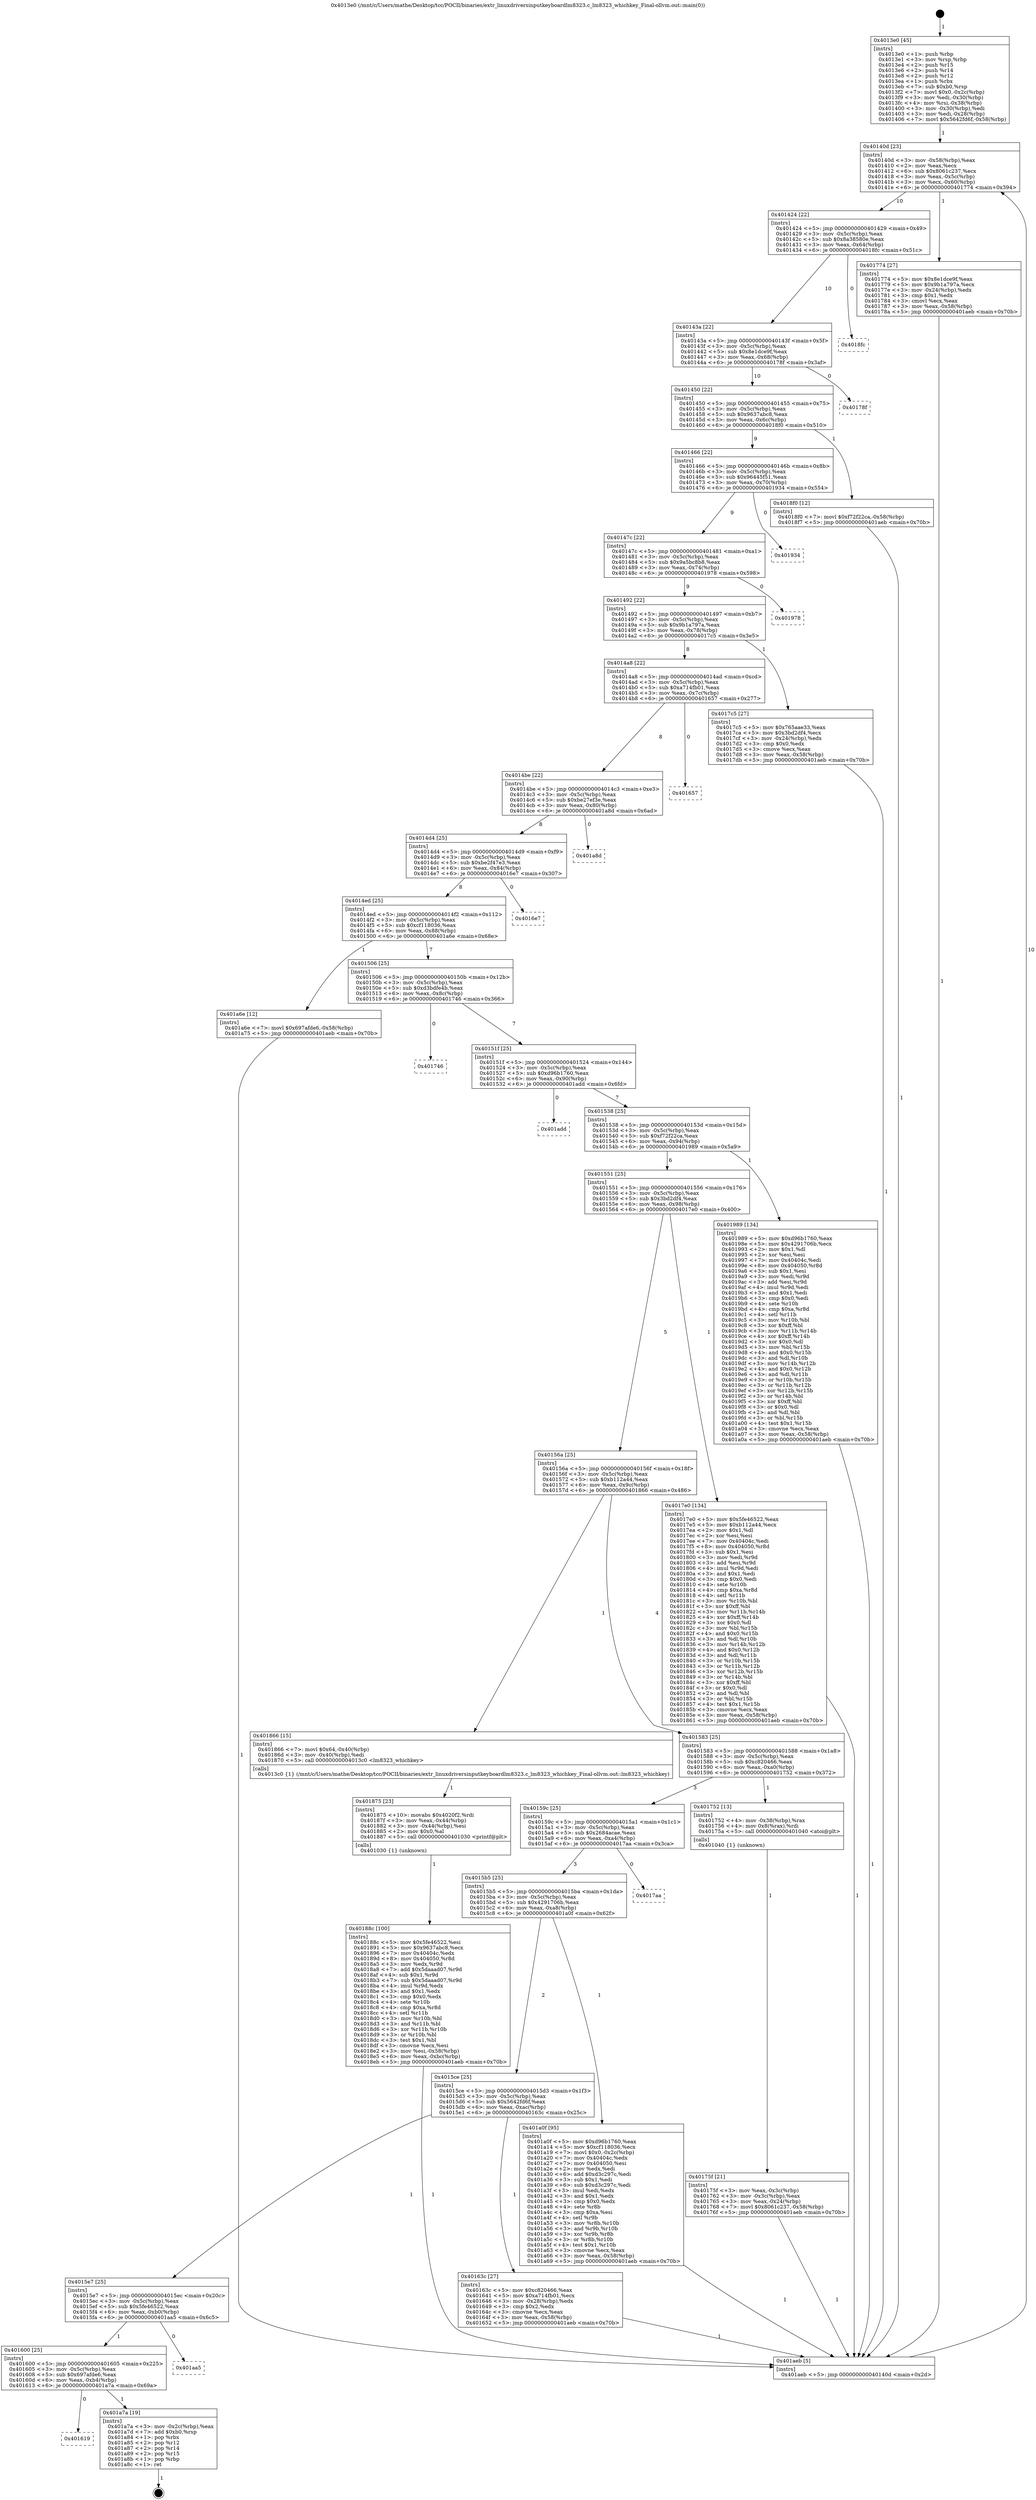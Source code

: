 digraph "0x4013e0" {
  label = "0x4013e0 (/mnt/c/Users/mathe/Desktop/tcc/POCII/binaries/extr_linuxdriversinputkeyboardlm8323.c_lm8323_whichkey_Final-ollvm.out::main(0))"
  labelloc = "t"
  node[shape=record]

  Entry [label="",width=0.3,height=0.3,shape=circle,fillcolor=black,style=filled]
  "0x40140d" [label="{
     0x40140d [23]\l
     | [instrs]\l
     &nbsp;&nbsp;0x40140d \<+3\>: mov -0x58(%rbp),%eax\l
     &nbsp;&nbsp;0x401410 \<+2\>: mov %eax,%ecx\l
     &nbsp;&nbsp;0x401412 \<+6\>: sub $0x8061c237,%ecx\l
     &nbsp;&nbsp;0x401418 \<+3\>: mov %eax,-0x5c(%rbp)\l
     &nbsp;&nbsp;0x40141b \<+3\>: mov %ecx,-0x60(%rbp)\l
     &nbsp;&nbsp;0x40141e \<+6\>: je 0000000000401774 \<main+0x394\>\l
  }"]
  "0x401774" [label="{
     0x401774 [27]\l
     | [instrs]\l
     &nbsp;&nbsp;0x401774 \<+5\>: mov $0x8e1dce9f,%eax\l
     &nbsp;&nbsp;0x401779 \<+5\>: mov $0x9b1a797a,%ecx\l
     &nbsp;&nbsp;0x40177e \<+3\>: mov -0x24(%rbp),%edx\l
     &nbsp;&nbsp;0x401781 \<+3\>: cmp $0x1,%edx\l
     &nbsp;&nbsp;0x401784 \<+3\>: cmovl %ecx,%eax\l
     &nbsp;&nbsp;0x401787 \<+3\>: mov %eax,-0x58(%rbp)\l
     &nbsp;&nbsp;0x40178a \<+5\>: jmp 0000000000401aeb \<main+0x70b\>\l
  }"]
  "0x401424" [label="{
     0x401424 [22]\l
     | [instrs]\l
     &nbsp;&nbsp;0x401424 \<+5\>: jmp 0000000000401429 \<main+0x49\>\l
     &nbsp;&nbsp;0x401429 \<+3\>: mov -0x5c(%rbp),%eax\l
     &nbsp;&nbsp;0x40142c \<+5\>: sub $0x8a38580e,%eax\l
     &nbsp;&nbsp;0x401431 \<+3\>: mov %eax,-0x64(%rbp)\l
     &nbsp;&nbsp;0x401434 \<+6\>: je 00000000004018fc \<main+0x51c\>\l
  }"]
  Exit [label="",width=0.3,height=0.3,shape=circle,fillcolor=black,style=filled,peripheries=2]
  "0x4018fc" [label="{
     0x4018fc\l
  }", style=dashed]
  "0x40143a" [label="{
     0x40143a [22]\l
     | [instrs]\l
     &nbsp;&nbsp;0x40143a \<+5\>: jmp 000000000040143f \<main+0x5f\>\l
     &nbsp;&nbsp;0x40143f \<+3\>: mov -0x5c(%rbp),%eax\l
     &nbsp;&nbsp;0x401442 \<+5\>: sub $0x8e1dce9f,%eax\l
     &nbsp;&nbsp;0x401447 \<+3\>: mov %eax,-0x68(%rbp)\l
     &nbsp;&nbsp;0x40144a \<+6\>: je 000000000040178f \<main+0x3af\>\l
  }"]
  "0x401619" [label="{
     0x401619\l
  }", style=dashed]
  "0x40178f" [label="{
     0x40178f\l
  }", style=dashed]
  "0x401450" [label="{
     0x401450 [22]\l
     | [instrs]\l
     &nbsp;&nbsp;0x401450 \<+5\>: jmp 0000000000401455 \<main+0x75\>\l
     &nbsp;&nbsp;0x401455 \<+3\>: mov -0x5c(%rbp),%eax\l
     &nbsp;&nbsp;0x401458 \<+5\>: sub $0x9637abc8,%eax\l
     &nbsp;&nbsp;0x40145d \<+3\>: mov %eax,-0x6c(%rbp)\l
     &nbsp;&nbsp;0x401460 \<+6\>: je 00000000004018f0 \<main+0x510\>\l
  }"]
  "0x401a7a" [label="{
     0x401a7a [19]\l
     | [instrs]\l
     &nbsp;&nbsp;0x401a7a \<+3\>: mov -0x2c(%rbp),%eax\l
     &nbsp;&nbsp;0x401a7d \<+7\>: add $0xb0,%rsp\l
     &nbsp;&nbsp;0x401a84 \<+1\>: pop %rbx\l
     &nbsp;&nbsp;0x401a85 \<+2\>: pop %r12\l
     &nbsp;&nbsp;0x401a87 \<+2\>: pop %r14\l
     &nbsp;&nbsp;0x401a89 \<+2\>: pop %r15\l
     &nbsp;&nbsp;0x401a8b \<+1\>: pop %rbp\l
     &nbsp;&nbsp;0x401a8c \<+1\>: ret\l
  }"]
  "0x4018f0" [label="{
     0x4018f0 [12]\l
     | [instrs]\l
     &nbsp;&nbsp;0x4018f0 \<+7\>: movl $0xf72f22ca,-0x58(%rbp)\l
     &nbsp;&nbsp;0x4018f7 \<+5\>: jmp 0000000000401aeb \<main+0x70b\>\l
  }"]
  "0x401466" [label="{
     0x401466 [22]\l
     | [instrs]\l
     &nbsp;&nbsp;0x401466 \<+5\>: jmp 000000000040146b \<main+0x8b\>\l
     &nbsp;&nbsp;0x40146b \<+3\>: mov -0x5c(%rbp),%eax\l
     &nbsp;&nbsp;0x40146e \<+5\>: sub $0x96445f51,%eax\l
     &nbsp;&nbsp;0x401473 \<+3\>: mov %eax,-0x70(%rbp)\l
     &nbsp;&nbsp;0x401476 \<+6\>: je 0000000000401934 \<main+0x554\>\l
  }"]
  "0x401600" [label="{
     0x401600 [25]\l
     | [instrs]\l
     &nbsp;&nbsp;0x401600 \<+5\>: jmp 0000000000401605 \<main+0x225\>\l
     &nbsp;&nbsp;0x401605 \<+3\>: mov -0x5c(%rbp),%eax\l
     &nbsp;&nbsp;0x401608 \<+5\>: sub $0x697afde6,%eax\l
     &nbsp;&nbsp;0x40160d \<+6\>: mov %eax,-0xb4(%rbp)\l
     &nbsp;&nbsp;0x401613 \<+6\>: je 0000000000401a7a \<main+0x69a\>\l
  }"]
  "0x401934" [label="{
     0x401934\l
  }", style=dashed]
  "0x40147c" [label="{
     0x40147c [22]\l
     | [instrs]\l
     &nbsp;&nbsp;0x40147c \<+5\>: jmp 0000000000401481 \<main+0xa1\>\l
     &nbsp;&nbsp;0x401481 \<+3\>: mov -0x5c(%rbp),%eax\l
     &nbsp;&nbsp;0x401484 \<+5\>: sub $0x9a5bc8b8,%eax\l
     &nbsp;&nbsp;0x401489 \<+3\>: mov %eax,-0x74(%rbp)\l
     &nbsp;&nbsp;0x40148c \<+6\>: je 0000000000401978 \<main+0x598\>\l
  }"]
  "0x401aa5" [label="{
     0x401aa5\l
  }", style=dashed]
  "0x401978" [label="{
     0x401978\l
  }", style=dashed]
  "0x401492" [label="{
     0x401492 [22]\l
     | [instrs]\l
     &nbsp;&nbsp;0x401492 \<+5\>: jmp 0000000000401497 \<main+0xb7\>\l
     &nbsp;&nbsp;0x401497 \<+3\>: mov -0x5c(%rbp),%eax\l
     &nbsp;&nbsp;0x40149a \<+5\>: sub $0x9b1a797a,%eax\l
     &nbsp;&nbsp;0x40149f \<+3\>: mov %eax,-0x78(%rbp)\l
     &nbsp;&nbsp;0x4014a2 \<+6\>: je 00000000004017c5 \<main+0x3e5\>\l
  }"]
  "0x40188c" [label="{
     0x40188c [100]\l
     | [instrs]\l
     &nbsp;&nbsp;0x40188c \<+5\>: mov $0x5fe46522,%esi\l
     &nbsp;&nbsp;0x401891 \<+5\>: mov $0x9637abc8,%ecx\l
     &nbsp;&nbsp;0x401896 \<+7\>: mov 0x40404c,%edx\l
     &nbsp;&nbsp;0x40189d \<+8\>: mov 0x404050,%r8d\l
     &nbsp;&nbsp;0x4018a5 \<+3\>: mov %edx,%r9d\l
     &nbsp;&nbsp;0x4018a8 \<+7\>: add $0x5daaad07,%r9d\l
     &nbsp;&nbsp;0x4018af \<+4\>: sub $0x1,%r9d\l
     &nbsp;&nbsp;0x4018b3 \<+7\>: sub $0x5daaad07,%r9d\l
     &nbsp;&nbsp;0x4018ba \<+4\>: imul %r9d,%edx\l
     &nbsp;&nbsp;0x4018be \<+3\>: and $0x1,%edx\l
     &nbsp;&nbsp;0x4018c1 \<+3\>: cmp $0x0,%edx\l
     &nbsp;&nbsp;0x4018c4 \<+4\>: sete %r10b\l
     &nbsp;&nbsp;0x4018c8 \<+4\>: cmp $0xa,%r8d\l
     &nbsp;&nbsp;0x4018cc \<+4\>: setl %r11b\l
     &nbsp;&nbsp;0x4018d0 \<+3\>: mov %r10b,%bl\l
     &nbsp;&nbsp;0x4018d3 \<+3\>: and %r11b,%bl\l
     &nbsp;&nbsp;0x4018d6 \<+3\>: xor %r11b,%r10b\l
     &nbsp;&nbsp;0x4018d9 \<+3\>: or %r10b,%bl\l
     &nbsp;&nbsp;0x4018dc \<+3\>: test $0x1,%bl\l
     &nbsp;&nbsp;0x4018df \<+3\>: cmovne %ecx,%esi\l
     &nbsp;&nbsp;0x4018e2 \<+3\>: mov %esi,-0x58(%rbp)\l
     &nbsp;&nbsp;0x4018e5 \<+6\>: mov %eax,-0xbc(%rbp)\l
     &nbsp;&nbsp;0x4018eb \<+5\>: jmp 0000000000401aeb \<main+0x70b\>\l
  }"]
  "0x4017c5" [label="{
     0x4017c5 [27]\l
     | [instrs]\l
     &nbsp;&nbsp;0x4017c5 \<+5\>: mov $0x765aae33,%eax\l
     &nbsp;&nbsp;0x4017ca \<+5\>: mov $0x3bd2df4,%ecx\l
     &nbsp;&nbsp;0x4017cf \<+3\>: mov -0x24(%rbp),%edx\l
     &nbsp;&nbsp;0x4017d2 \<+3\>: cmp $0x0,%edx\l
     &nbsp;&nbsp;0x4017d5 \<+3\>: cmove %ecx,%eax\l
     &nbsp;&nbsp;0x4017d8 \<+3\>: mov %eax,-0x58(%rbp)\l
     &nbsp;&nbsp;0x4017db \<+5\>: jmp 0000000000401aeb \<main+0x70b\>\l
  }"]
  "0x4014a8" [label="{
     0x4014a8 [22]\l
     | [instrs]\l
     &nbsp;&nbsp;0x4014a8 \<+5\>: jmp 00000000004014ad \<main+0xcd\>\l
     &nbsp;&nbsp;0x4014ad \<+3\>: mov -0x5c(%rbp),%eax\l
     &nbsp;&nbsp;0x4014b0 \<+5\>: sub $0xa714fb01,%eax\l
     &nbsp;&nbsp;0x4014b5 \<+3\>: mov %eax,-0x7c(%rbp)\l
     &nbsp;&nbsp;0x4014b8 \<+6\>: je 0000000000401657 \<main+0x277\>\l
  }"]
  "0x401875" [label="{
     0x401875 [23]\l
     | [instrs]\l
     &nbsp;&nbsp;0x401875 \<+10\>: movabs $0x4020f2,%rdi\l
     &nbsp;&nbsp;0x40187f \<+3\>: mov %eax,-0x44(%rbp)\l
     &nbsp;&nbsp;0x401882 \<+3\>: mov -0x44(%rbp),%esi\l
     &nbsp;&nbsp;0x401885 \<+2\>: mov $0x0,%al\l
     &nbsp;&nbsp;0x401887 \<+5\>: call 0000000000401030 \<printf@plt\>\l
     | [calls]\l
     &nbsp;&nbsp;0x401030 \{1\} (unknown)\l
  }"]
  "0x401657" [label="{
     0x401657\l
  }", style=dashed]
  "0x4014be" [label="{
     0x4014be [22]\l
     | [instrs]\l
     &nbsp;&nbsp;0x4014be \<+5\>: jmp 00000000004014c3 \<main+0xe3\>\l
     &nbsp;&nbsp;0x4014c3 \<+3\>: mov -0x5c(%rbp),%eax\l
     &nbsp;&nbsp;0x4014c6 \<+5\>: sub $0xbe27ef3e,%eax\l
     &nbsp;&nbsp;0x4014cb \<+3\>: mov %eax,-0x80(%rbp)\l
     &nbsp;&nbsp;0x4014ce \<+6\>: je 0000000000401a8d \<main+0x6ad\>\l
  }"]
  "0x40175f" [label="{
     0x40175f [21]\l
     | [instrs]\l
     &nbsp;&nbsp;0x40175f \<+3\>: mov %eax,-0x3c(%rbp)\l
     &nbsp;&nbsp;0x401762 \<+3\>: mov -0x3c(%rbp),%eax\l
     &nbsp;&nbsp;0x401765 \<+3\>: mov %eax,-0x24(%rbp)\l
     &nbsp;&nbsp;0x401768 \<+7\>: movl $0x8061c237,-0x58(%rbp)\l
     &nbsp;&nbsp;0x40176f \<+5\>: jmp 0000000000401aeb \<main+0x70b\>\l
  }"]
  "0x401a8d" [label="{
     0x401a8d\l
  }", style=dashed]
  "0x4014d4" [label="{
     0x4014d4 [25]\l
     | [instrs]\l
     &nbsp;&nbsp;0x4014d4 \<+5\>: jmp 00000000004014d9 \<main+0xf9\>\l
     &nbsp;&nbsp;0x4014d9 \<+3\>: mov -0x5c(%rbp),%eax\l
     &nbsp;&nbsp;0x4014dc \<+5\>: sub $0xbe2f47e3,%eax\l
     &nbsp;&nbsp;0x4014e1 \<+6\>: mov %eax,-0x84(%rbp)\l
     &nbsp;&nbsp;0x4014e7 \<+6\>: je 00000000004016e7 \<main+0x307\>\l
  }"]
  "0x4013e0" [label="{
     0x4013e0 [45]\l
     | [instrs]\l
     &nbsp;&nbsp;0x4013e0 \<+1\>: push %rbp\l
     &nbsp;&nbsp;0x4013e1 \<+3\>: mov %rsp,%rbp\l
     &nbsp;&nbsp;0x4013e4 \<+2\>: push %r15\l
     &nbsp;&nbsp;0x4013e6 \<+2\>: push %r14\l
     &nbsp;&nbsp;0x4013e8 \<+2\>: push %r12\l
     &nbsp;&nbsp;0x4013ea \<+1\>: push %rbx\l
     &nbsp;&nbsp;0x4013eb \<+7\>: sub $0xb0,%rsp\l
     &nbsp;&nbsp;0x4013f2 \<+7\>: movl $0x0,-0x2c(%rbp)\l
     &nbsp;&nbsp;0x4013f9 \<+3\>: mov %edi,-0x30(%rbp)\l
     &nbsp;&nbsp;0x4013fc \<+4\>: mov %rsi,-0x38(%rbp)\l
     &nbsp;&nbsp;0x401400 \<+3\>: mov -0x30(%rbp),%edi\l
     &nbsp;&nbsp;0x401403 \<+3\>: mov %edi,-0x28(%rbp)\l
     &nbsp;&nbsp;0x401406 \<+7\>: movl $0x5642fd6f,-0x58(%rbp)\l
  }"]
  "0x4016e7" [label="{
     0x4016e7\l
  }", style=dashed]
  "0x4014ed" [label="{
     0x4014ed [25]\l
     | [instrs]\l
     &nbsp;&nbsp;0x4014ed \<+5\>: jmp 00000000004014f2 \<main+0x112\>\l
     &nbsp;&nbsp;0x4014f2 \<+3\>: mov -0x5c(%rbp),%eax\l
     &nbsp;&nbsp;0x4014f5 \<+5\>: sub $0xcf118036,%eax\l
     &nbsp;&nbsp;0x4014fa \<+6\>: mov %eax,-0x88(%rbp)\l
     &nbsp;&nbsp;0x401500 \<+6\>: je 0000000000401a6e \<main+0x68e\>\l
  }"]
  "0x401aeb" [label="{
     0x401aeb [5]\l
     | [instrs]\l
     &nbsp;&nbsp;0x401aeb \<+5\>: jmp 000000000040140d \<main+0x2d\>\l
  }"]
  "0x401a6e" [label="{
     0x401a6e [12]\l
     | [instrs]\l
     &nbsp;&nbsp;0x401a6e \<+7\>: movl $0x697afde6,-0x58(%rbp)\l
     &nbsp;&nbsp;0x401a75 \<+5\>: jmp 0000000000401aeb \<main+0x70b\>\l
  }"]
  "0x401506" [label="{
     0x401506 [25]\l
     | [instrs]\l
     &nbsp;&nbsp;0x401506 \<+5\>: jmp 000000000040150b \<main+0x12b\>\l
     &nbsp;&nbsp;0x40150b \<+3\>: mov -0x5c(%rbp),%eax\l
     &nbsp;&nbsp;0x40150e \<+5\>: sub $0xd3bdfe4b,%eax\l
     &nbsp;&nbsp;0x401513 \<+6\>: mov %eax,-0x8c(%rbp)\l
     &nbsp;&nbsp;0x401519 \<+6\>: je 0000000000401746 \<main+0x366\>\l
  }"]
  "0x4015e7" [label="{
     0x4015e7 [25]\l
     | [instrs]\l
     &nbsp;&nbsp;0x4015e7 \<+5\>: jmp 00000000004015ec \<main+0x20c\>\l
     &nbsp;&nbsp;0x4015ec \<+3\>: mov -0x5c(%rbp),%eax\l
     &nbsp;&nbsp;0x4015ef \<+5\>: sub $0x5fe46522,%eax\l
     &nbsp;&nbsp;0x4015f4 \<+6\>: mov %eax,-0xb0(%rbp)\l
     &nbsp;&nbsp;0x4015fa \<+6\>: je 0000000000401aa5 \<main+0x6c5\>\l
  }"]
  "0x401746" [label="{
     0x401746\l
  }", style=dashed]
  "0x40151f" [label="{
     0x40151f [25]\l
     | [instrs]\l
     &nbsp;&nbsp;0x40151f \<+5\>: jmp 0000000000401524 \<main+0x144\>\l
     &nbsp;&nbsp;0x401524 \<+3\>: mov -0x5c(%rbp),%eax\l
     &nbsp;&nbsp;0x401527 \<+5\>: sub $0xd96b1760,%eax\l
     &nbsp;&nbsp;0x40152c \<+6\>: mov %eax,-0x90(%rbp)\l
     &nbsp;&nbsp;0x401532 \<+6\>: je 0000000000401add \<main+0x6fd\>\l
  }"]
  "0x40163c" [label="{
     0x40163c [27]\l
     | [instrs]\l
     &nbsp;&nbsp;0x40163c \<+5\>: mov $0xc820466,%eax\l
     &nbsp;&nbsp;0x401641 \<+5\>: mov $0xa714fb01,%ecx\l
     &nbsp;&nbsp;0x401646 \<+3\>: mov -0x28(%rbp),%edx\l
     &nbsp;&nbsp;0x401649 \<+3\>: cmp $0x2,%edx\l
     &nbsp;&nbsp;0x40164c \<+3\>: cmovne %ecx,%eax\l
     &nbsp;&nbsp;0x40164f \<+3\>: mov %eax,-0x58(%rbp)\l
     &nbsp;&nbsp;0x401652 \<+5\>: jmp 0000000000401aeb \<main+0x70b\>\l
  }"]
  "0x401add" [label="{
     0x401add\l
  }", style=dashed]
  "0x401538" [label="{
     0x401538 [25]\l
     | [instrs]\l
     &nbsp;&nbsp;0x401538 \<+5\>: jmp 000000000040153d \<main+0x15d\>\l
     &nbsp;&nbsp;0x40153d \<+3\>: mov -0x5c(%rbp),%eax\l
     &nbsp;&nbsp;0x401540 \<+5\>: sub $0xf72f22ca,%eax\l
     &nbsp;&nbsp;0x401545 \<+6\>: mov %eax,-0x94(%rbp)\l
     &nbsp;&nbsp;0x40154b \<+6\>: je 0000000000401989 \<main+0x5a9\>\l
  }"]
  "0x4015ce" [label="{
     0x4015ce [25]\l
     | [instrs]\l
     &nbsp;&nbsp;0x4015ce \<+5\>: jmp 00000000004015d3 \<main+0x1f3\>\l
     &nbsp;&nbsp;0x4015d3 \<+3\>: mov -0x5c(%rbp),%eax\l
     &nbsp;&nbsp;0x4015d6 \<+5\>: sub $0x5642fd6f,%eax\l
     &nbsp;&nbsp;0x4015db \<+6\>: mov %eax,-0xac(%rbp)\l
     &nbsp;&nbsp;0x4015e1 \<+6\>: je 000000000040163c \<main+0x25c\>\l
  }"]
  "0x401989" [label="{
     0x401989 [134]\l
     | [instrs]\l
     &nbsp;&nbsp;0x401989 \<+5\>: mov $0xd96b1760,%eax\l
     &nbsp;&nbsp;0x40198e \<+5\>: mov $0x4291706b,%ecx\l
     &nbsp;&nbsp;0x401993 \<+2\>: mov $0x1,%dl\l
     &nbsp;&nbsp;0x401995 \<+2\>: xor %esi,%esi\l
     &nbsp;&nbsp;0x401997 \<+7\>: mov 0x40404c,%edi\l
     &nbsp;&nbsp;0x40199e \<+8\>: mov 0x404050,%r8d\l
     &nbsp;&nbsp;0x4019a6 \<+3\>: sub $0x1,%esi\l
     &nbsp;&nbsp;0x4019a9 \<+3\>: mov %edi,%r9d\l
     &nbsp;&nbsp;0x4019ac \<+3\>: add %esi,%r9d\l
     &nbsp;&nbsp;0x4019af \<+4\>: imul %r9d,%edi\l
     &nbsp;&nbsp;0x4019b3 \<+3\>: and $0x1,%edi\l
     &nbsp;&nbsp;0x4019b6 \<+3\>: cmp $0x0,%edi\l
     &nbsp;&nbsp;0x4019b9 \<+4\>: sete %r10b\l
     &nbsp;&nbsp;0x4019bd \<+4\>: cmp $0xa,%r8d\l
     &nbsp;&nbsp;0x4019c1 \<+4\>: setl %r11b\l
     &nbsp;&nbsp;0x4019c5 \<+3\>: mov %r10b,%bl\l
     &nbsp;&nbsp;0x4019c8 \<+3\>: xor $0xff,%bl\l
     &nbsp;&nbsp;0x4019cb \<+3\>: mov %r11b,%r14b\l
     &nbsp;&nbsp;0x4019ce \<+4\>: xor $0xff,%r14b\l
     &nbsp;&nbsp;0x4019d2 \<+3\>: xor $0x0,%dl\l
     &nbsp;&nbsp;0x4019d5 \<+3\>: mov %bl,%r15b\l
     &nbsp;&nbsp;0x4019d8 \<+4\>: and $0x0,%r15b\l
     &nbsp;&nbsp;0x4019dc \<+3\>: and %dl,%r10b\l
     &nbsp;&nbsp;0x4019df \<+3\>: mov %r14b,%r12b\l
     &nbsp;&nbsp;0x4019e2 \<+4\>: and $0x0,%r12b\l
     &nbsp;&nbsp;0x4019e6 \<+3\>: and %dl,%r11b\l
     &nbsp;&nbsp;0x4019e9 \<+3\>: or %r10b,%r15b\l
     &nbsp;&nbsp;0x4019ec \<+3\>: or %r11b,%r12b\l
     &nbsp;&nbsp;0x4019ef \<+3\>: xor %r12b,%r15b\l
     &nbsp;&nbsp;0x4019f2 \<+3\>: or %r14b,%bl\l
     &nbsp;&nbsp;0x4019f5 \<+3\>: xor $0xff,%bl\l
     &nbsp;&nbsp;0x4019f8 \<+3\>: or $0x0,%dl\l
     &nbsp;&nbsp;0x4019fb \<+2\>: and %dl,%bl\l
     &nbsp;&nbsp;0x4019fd \<+3\>: or %bl,%r15b\l
     &nbsp;&nbsp;0x401a00 \<+4\>: test $0x1,%r15b\l
     &nbsp;&nbsp;0x401a04 \<+3\>: cmovne %ecx,%eax\l
     &nbsp;&nbsp;0x401a07 \<+3\>: mov %eax,-0x58(%rbp)\l
     &nbsp;&nbsp;0x401a0a \<+5\>: jmp 0000000000401aeb \<main+0x70b\>\l
  }"]
  "0x401551" [label="{
     0x401551 [25]\l
     | [instrs]\l
     &nbsp;&nbsp;0x401551 \<+5\>: jmp 0000000000401556 \<main+0x176\>\l
     &nbsp;&nbsp;0x401556 \<+3\>: mov -0x5c(%rbp),%eax\l
     &nbsp;&nbsp;0x401559 \<+5\>: sub $0x3bd2df4,%eax\l
     &nbsp;&nbsp;0x40155e \<+6\>: mov %eax,-0x98(%rbp)\l
     &nbsp;&nbsp;0x401564 \<+6\>: je 00000000004017e0 \<main+0x400\>\l
  }"]
  "0x401a0f" [label="{
     0x401a0f [95]\l
     | [instrs]\l
     &nbsp;&nbsp;0x401a0f \<+5\>: mov $0xd96b1760,%eax\l
     &nbsp;&nbsp;0x401a14 \<+5\>: mov $0xcf118036,%ecx\l
     &nbsp;&nbsp;0x401a19 \<+7\>: movl $0x0,-0x2c(%rbp)\l
     &nbsp;&nbsp;0x401a20 \<+7\>: mov 0x40404c,%edx\l
     &nbsp;&nbsp;0x401a27 \<+7\>: mov 0x404050,%esi\l
     &nbsp;&nbsp;0x401a2e \<+2\>: mov %edx,%edi\l
     &nbsp;&nbsp;0x401a30 \<+6\>: add $0xd3c297c,%edi\l
     &nbsp;&nbsp;0x401a36 \<+3\>: sub $0x1,%edi\l
     &nbsp;&nbsp;0x401a39 \<+6\>: sub $0xd3c297c,%edi\l
     &nbsp;&nbsp;0x401a3f \<+3\>: imul %edi,%edx\l
     &nbsp;&nbsp;0x401a42 \<+3\>: and $0x1,%edx\l
     &nbsp;&nbsp;0x401a45 \<+3\>: cmp $0x0,%edx\l
     &nbsp;&nbsp;0x401a48 \<+4\>: sete %r8b\l
     &nbsp;&nbsp;0x401a4c \<+3\>: cmp $0xa,%esi\l
     &nbsp;&nbsp;0x401a4f \<+4\>: setl %r9b\l
     &nbsp;&nbsp;0x401a53 \<+3\>: mov %r8b,%r10b\l
     &nbsp;&nbsp;0x401a56 \<+3\>: and %r9b,%r10b\l
     &nbsp;&nbsp;0x401a59 \<+3\>: xor %r9b,%r8b\l
     &nbsp;&nbsp;0x401a5c \<+3\>: or %r8b,%r10b\l
     &nbsp;&nbsp;0x401a5f \<+4\>: test $0x1,%r10b\l
     &nbsp;&nbsp;0x401a63 \<+3\>: cmovne %ecx,%eax\l
     &nbsp;&nbsp;0x401a66 \<+3\>: mov %eax,-0x58(%rbp)\l
     &nbsp;&nbsp;0x401a69 \<+5\>: jmp 0000000000401aeb \<main+0x70b\>\l
  }"]
  "0x4017e0" [label="{
     0x4017e0 [134]\l
     | [instrs]\l
     &nbsp;&nbsp;0x4017e0 \<+5\>: mov $0x5fe46522,%eax\l
     &nbsp;&nbsp;0x4017e5 \<+5\>: mov $0xb112a44,%ecx\l
     &nbsp;&nbsp;0x4017ea \<+2\>: mov $0x1,%dl\l
     &nbsp;&nbsp;0x4017ec \<+2\>: xor %esi,%esi\l
     &nbsp;&nbsp;0x4017ee \<+7\>: mov 0x40404c,%edi\l
     &nbsp;&nbsp;0x4017f5 \<+8\>: mov 0x404050,%r8d\l
     &nbsp;&nbsp;0x4017fd \<+3\>: sub $0x1,%esi\l
     &nbsp;&nbsp;0x401800 \<+3\>: mov %edi,%r9d\l
     &nbsp;&nbsp;0x401803 \<+3\>: add %esi,%r9d\l
     &nbsp;&nbsp;0x401806 \<+4\>: imul %r9d,%edi\l
     &nbsp;&nbsp;0x40180a \<+3\>: and $0x1,%edi\l
     &nbsp;&nbsp;0x40180d \<+3\>: cmp $0x0,%edi\l
     &nbsp;&nbsp;0x401810 \<+4\>: sete %r10b\l
     &nbsp;&nbsp;0x401814 \<+4\>: cmp $0xa,%r8d\l
     &nbsp;&nbsp;0x401818 \<+4\>: setl %r11b\l
     &nbsp;&nbsp;0x40181c \<+3\>: mov %r10b,%bl\l
     &nbsp;&nbsp;0x40181f \<+3\>: xor $0xff,%bl\l
     &nbsp;&nbsp;0x401822 \<+3\>: mov %r11b,%r14b\l
     &nbsp;&nbsp;0x401825 \<+4\>: xor $0xff,%r14b\l
     &nbsp;&nbsp;0x401829 \<+3\>: xor $0x0,%dl\l
     &nbsp;&nbsp;0x40182c \<+3\>: mov %bl,%r15b\l
     &nbsp;&nbsp;0x40182f \<+4\>: and $0x0,%r15b\l
     &nbsp;&nbsp;0x401833 \<+3\>: and %dl,%r10b\l
     &nbsp;&nbsp;0x401836 \<+3\>: mov %r14b,%r12b\l
     &nbsp;&nbsp;0x401839 \<+4\>: and $0x0,%r12b\l
     &nbsp;&nbsp;0x40183d \<+3\>: and %dl,%r11b\l
     &nbsp;&nbsp;0x401840 \<+3\>: or %r10b,%r15b\l
     &nbsp;&nbsp;0x401843 \<+3\>: or %r11b,%r12b\l
     &nbsp;&nbsp;0x401846 \<+3\>: xor %r12b,%r15b\l
     &nbsp;&nbsp;0x401849 \<+3\>: or %r14b,%bl\l
     &nbsp;&nbsp;0x40184c \<+3\>: xor $0xff,%bl\l
     &nbsp;&nbsp;0x40184f \<+3\>: or $0x0,%dl\l
     &nbsp;&nbsp;0x401852 \<+2\>: and %dl,%bl\l
     &nbsp;&nbsp;0x401854 \<+3\>: or %bl,%r15b\l
     &nbsp;&nbsp;0x401857 \<+4\>: test $0x1,%r15b\l
     &nbsp;&nbsp;0x40185b \<+3\>: cmovne %ecx,%eax\l
     &nbsp;&nbsp;0x40185e \<+3\>: mov %eax,-0x58(%rbp)\l
     &nbsp;&nbsp;0x401861 \<+5\>: jmp 0000000000401aeb \<main+0x70b\>\l
  }"]
  "0x40156a" [label="{
     0x40156a [25]\l
     | [instrs]\l
     &nbsp;&nbsp;0x40156a \<+5\>: jmp 000000000040156f \<main+0x18f\>\l
     &nbsp;&nbsp;0x40156f \<+3\>: mov -0x5c(%rbp),%eax\l
     &nbsp;&nbsp;0x401572 \<+5\>: sub $0xb112a44,%eax\l
     &nbsp;&nbsp;0x401577 \<+6\>: mov %eax,-0x9c(%rbp)\l
     &nbsp;&nbsp;0x40157d \<+6\>: je 0000000000401866 \<main+0x486\>\l
  }"]
  "0x4015b5" [label="{
     0x4015b5 [25]\l
     | [instrs]\l
     &nbsp;&nbsp;0x4015b5 \<+5\>: jmp 00000000004015ba \<main+0x1da\>\l
     &nbsp;&nbsp;0x4015ba \<+3\>: mov -0x5c(%rbp),%eax\l
     &nbsp;&nbsp;0x4015bd \<+5\>: sub $0x4291706b,%eax\l
     &nbsp;&nbsp;0x4015c2 \<+6\>: mov %eax,-0xa8(%rbp)\l
     &nbsp;&nbsp;0x4015c8 \<+6\>: je 0000000000401a0f \<main+0x62f\>\l
  }"]
  "0x401866" [label="{
     0x401866 [15]\l
     | [instrs]\l
     &nbsp;&nbsp;0x401866 \<+7\>: movl $0x64,-0x40(%rbp)\l
     &nbsp;&nbsp;0x40186d \<+3\>: mov -0x40(%rbp),%edi\l
     &nbsp;&nbsp;0x401870 \<+5\>: call 00000000004013c0 \<lm8323_whichkey\>\l
     | [calls]\l
     &nbsp;&nbsp;0x4013c0 \{1\} (/mnt/c/Users/mathe/Desktop/tcc/POCII/binaries/extr_linuxdriversinputkeyboardlm8323.c_lm8323_whichkey_Final-ollvm.out::lm8323_whichkey)\l
  }"]
  "0x401583" [label="{
     0x401583 [25]\l
     | [instrs]\l
     &nbsp;&nbsp;0x401583 \<+5\>: jmp 0000000000401588 \<main+0x1a8\>\l
     &nbsp;&nbsp;0x401588 \<+3\>: mov -0x5c(%rbp),%eax\l
     &nbsp;&nbsp;0x40158b \<+5\>: sub $0xc820466,%eax\l
     &nbsp;&nbsp;0x401590 \<+6\>: mov %eax,-0xa0(%rbp)\l
     &nbsp;&nbsp;0x401596 \<+6\>: je 0000000000401752 \<main+0x372\>\l
  }"]
  "0x4017aa" [label="{
     0x4017aa\l
  }", style=dashed]
  "0x401752" [label="{
     0x401752 [13]\l
     | [instrs]\l
     &nbsp;&nbsp;0x401752 \<+4\>: mov -0x38(%rbp),%rax\l
     &nbsp;&nbsp;0x401756 \<+4\>: mov 0x8(%rax),%rdi\l
     &nbsp;&nbsp;0x40175a \<+5\>: call 0000000000401040 \<atoi@plt\>\l
     | [calls]\l
     &nbsp;&nbsp;0x401040 \{1\} (unknown)\l
  }"]
  "0x40159c" [label="{
     0x40159c [25]\l
     | [instrs]\l
     &nbsp;&nbsp;0x40159c \<+5\>: jmp 00000000004015a1 \<main+0x1c1\>\l
     &nbsp;&nbsp;0x4015a1 \<+3\>: mov -0x5c(%rbp),%eax\l
     &nbsp;&nbsp;0x4015a4 \<+5\>: sub $0x2684acae,%eax\l
     &nbsp;&nbsp;0x4015a9 \<+6\>: mov %eax,-0xa4(%rbp)\l
     &nbsp;&nbsp;0x4015af \<+6\>: je 00000000004017aa \<main+0x3ca\>\l
  }"]
  Entry -> "0x4013e0" [label=" 1"]
  "0x40140d" -> "0x401774" [label=" 1"]
  "0x40140d" -> "0x401424" [label=" 10"]
  "0x401a7a" -> Exit [label=" 1"]
  "0x401424" -> "0x4018fc" [label=" 0"]
  "0x401424" -> "0x40143a" [label=" 10"]
  "0x401600" -> "0x401619" [label=" 0"]
  "0x40143a" -> "0x40178f" [label=" 0"]
  "0x40143a" -> "0x401450" [label=" 10"]
  "0x401600" -> "0x401a7a" [label=" 1"]
  "0x401450" -> "0x4018f0" [label=" 1"]
  "0x401450" -> "0x401466" [label=" 9"]
  "0x4015e7" -> "0x401600" [label=" 1"]
  "0x401466" -> "0x401934" [label=" 0"]
  "0x401466" -> "0x40147c" [label=" 9"]
  "0x4015e7" -> "0x401aa5" [label=" 0"]
  "0x40147c" -> "0x401978" [label=" 0"]
  "0x40147c" -> "0x401492" [label=" 9"]
  "0x401a6e" -> "0x401aeb" [label=" 1"]
  "0x401492" -> "0x4017c5" [label=" 1"]
  "0x401492" -> "0x4014a8" [label=" 8"]
  "0x401a0f" -> "0x401aeb" [label=" 1"]
  "0x4014a8" -> "0x401657" [label=" 0"]
  "0x4014a8" -> "0x4014be" [label=" 8"]
  "0x401989" -> "0x401aeb" [label=" 1"]
  "0x4014be" -> "0x401a8d" [label=" 0"]
  "0x4014be" -> "0x4014d4" [label=" 8"]
  "0x4018f0" -> "0x401aeb" [label=" 1"]
  "0x4014d4" -> "0x4016e7" [label=" 0"]
  "0x4014d4" -> "0x4014ed" [label=" 8"]
  "0x40188c" -> "0x401aeb" [label=" 1"]
  "0x4014ed" -> "0x401a6e" [label=" 1"]
  "0x4014ed" -> "0x401506" [label=" 7"]
  "0x401875" -> "0x40188c" [label=" 1"]
  "0x401506" -> "0x401746" [label=" 0"]
  "0x401506" -> "0x40151f" [label=" 7"]
  "0x401866" -> "0x401875" [label=" 1"]
  "0x40151f" -> "0x401add" [label=" 0"]
  "0x40151f" -> "0x401538" [label=" 7"]
  "0x4017e0" -> "0x401aeb" [label=" 1"]
  "0x401538" -> "0x401989" [label=" 1"]
  "0x401538" -> "0x401551" [label=" 6"]
  "0x401774" -> "0x401aeb" [label=" 1"]
  "0x401551" -> "0x4017e0" [label=" 1"]
  "0x401551" -> "0x40156a" [label=" 5"]
  "0x40175f" -> "0x401aeb" [label=" 1"]
  "0x40156a" -> "0x401866" [label=" 1"]
  "0x40156a" -> "0x401583" [label=" 4"]
  "0x401aeb" -> "0x40140d" [label=" 10"]
  "0x401583" -> "0x401752" [label=" 1"]
  "0x401583" -> "0x40159c" [label=" 3"]
  "0x4013e0" -> "0x40140d" [label=" 1"]
  "0x40159c" -> "0x4017aa" [label=" 0"]
  "0x40159c" -> "0x4015b5" [label=" 3"]
  "0x401752" -> "0x40175f" [label=" 1"]
  "0x4015b5" -> "0x401a0f" [label=" 1"]
  "0x4015b5" -> "0x4015ce" [label=" 2"]
  "0x4017c5" -> "0x401aeb" [label=" 1"]
  "0x4015ce" -> "0x40163c" [label=" 1"]
  "0x4015ce" -> "0x4015e7" [label=" 1"]
  "0x40163c" -> "0x401aeb" [label=" 1"]
}
